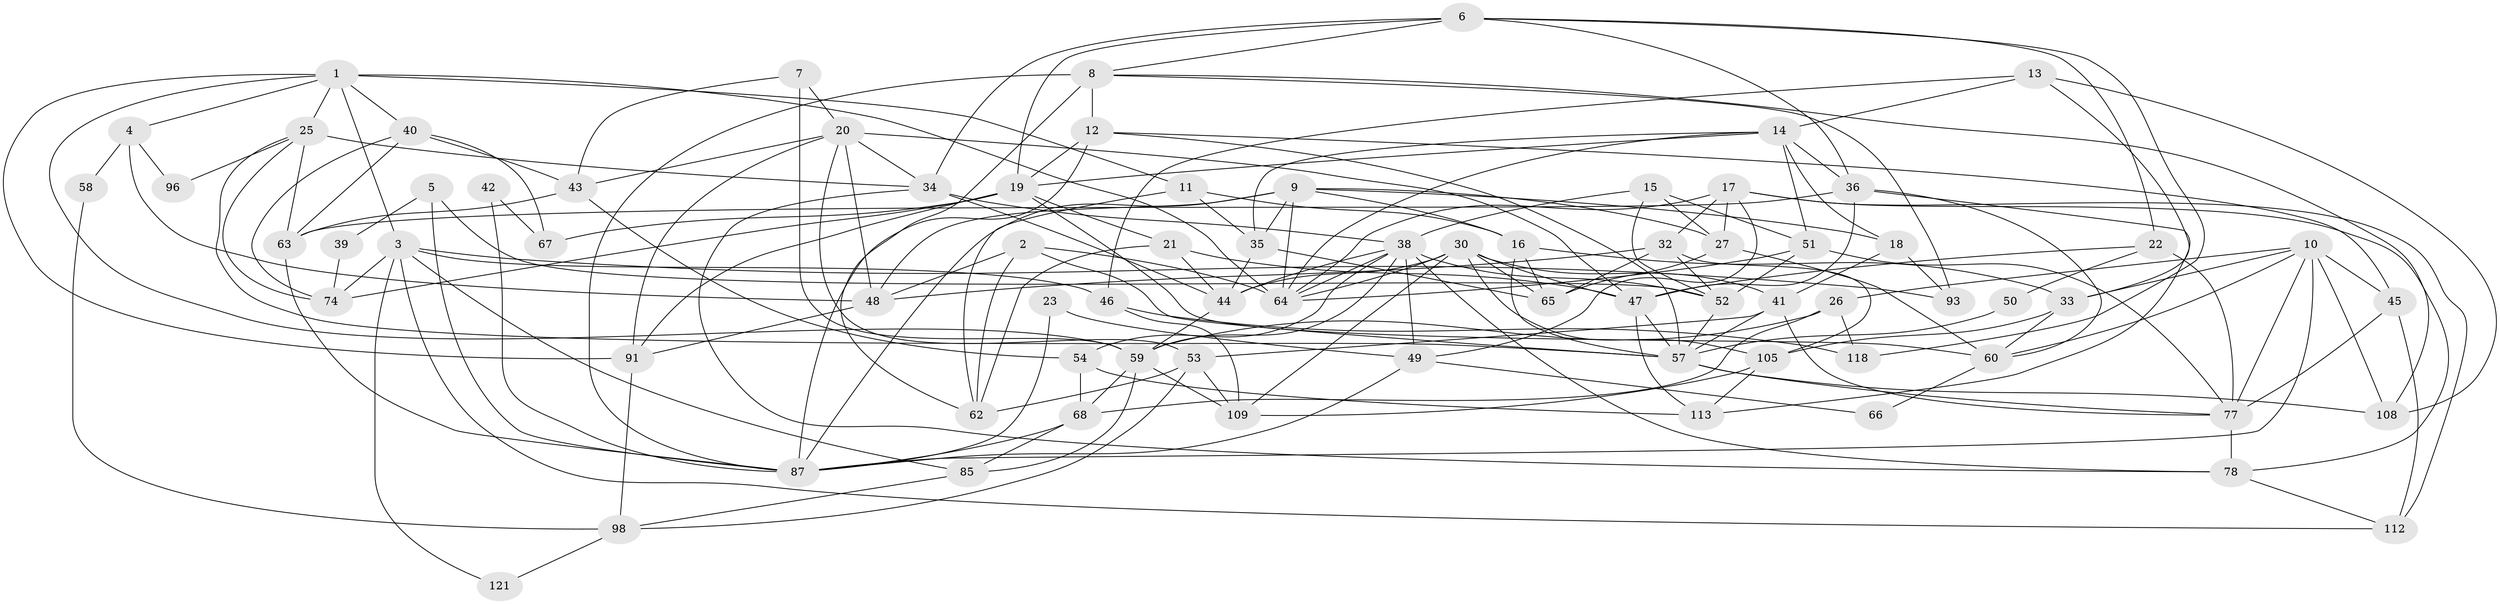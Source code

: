 // Generated by graph-tools (version 1.1) at 2025/23/03/03/25 07:23:58]
// undirected, 76 vertices, 191 edges
graph export_dot {
graph [start="1"]
  node [color=gray90,style=filled];
  1 [super="+72"];
  2 [super="+90"];
  3 [super="+84"];
  4 [super="+94"];
  5;
  6 [super="+89"];
  7;
  8 [super="+31"];
  9 [super="+55"];
  10 [super="+24"];
  11 [super="+71"];
  12 [super="+103"];
  13;
  14 [super="+29"];
  15;
  16;
  17 [super="+110"];
  18;
  19 [super="+80"];
  20 [super="+37"];
  21;
  22 [super="+100"];
  23;
  25 [super="+28"];
  26 [super="+97"];
  27 [super="+81"];
  30;
  32 [super="+75"];
  33;
  34;
  35 [super="+99"];
  36 [super="+82"];
  38 [super="+104"];
  39;
  40 [super="+61"];
  41 [super="+116"];
  42;
  43;
  44 [super="+92"];
  45 [super="+117"];
  46 [super="+76"];
  47 [super="+88"];
  48 [super="+70"];
  49 [super="+120"];
  50;
  51 [super="+95"];
  52 [super="+56"];
  53 [super="+83"];
  54 [super="+114"];
  57 [super="+79"];
  58;
  59 [super="+73"];
  60 [super="+69"];
  62 [super="+115"];
  63;
  64 [super="+111"];
  65 [super="+102"];
  66;
  67;
  68;
  74;
  77 [super="+86"];
  78;
  85;
  87 [super="+106"];
  91 [super="+119"];
  93;
  96;
  98 [super="+101"];
  105 [super="+107"];
  108;
  109;
  112;
  113;
  118;
  121;
  1 -- 3;
  1 -- 11;
  1 -- 40;
  1 -- 91;
  1 -- 64;
  1 -- 59;
  1 -- 4;
  1 -- 25;
  2 -- 64;
  2 -- 48;
  2 -- 57;
  2 -- 62;
  3 -- 112;
  3 -- 46;
  3 -- 121;
  3 -- 74;
  3 -- 85;
  3 -- 93;
  4 -- 58 [weight=2];
  4 -- 96;
  4 -- 48;
  5 -- 87;
  5 -- 52;
  5 -- 39;
  6 -- 34;
  6 -- 22;
  6 -- 36;
  6 -- 118;
  6 -- 8;
  6 -- 19;
  7 -- 59;
  7 -- 43;
  7 -- 20;
  8 -- 62;
  8 -- 108;
  8 -- 12 [weight=2];
  8 -- 93;
  8 -- 87;
  9 -- 18;
  9 -- 87;
  9 -- 16;
  9 -- 48;
  9 -- 64;
  9 -- 27;
  9 -- 35;
  10 -- 45 [weight=2];
  10 -- 33;
  10 -- 108;
  10 -- 26;
  10 -- 87;
  10 -- 60;
  10 -- 77;
  11 -- 16;
  11 -- 62;
  11 -- 35;
  12 -- 19;
  12 -- 87;
  12 -- 45;
  12 -- 57;
  13 -- 108;
  13 -- 46;
  13 -- 33;
  13 -- 14;
  14 -- 51;
  14 -- 18;
  14 -- 64;
  14 -- 19;
  14 -- 36;
  14 -- 35;
  15 -- 51;
  15 -- 38;
  15 -- 52;
  15 -- 27;
  16 -- 57;
  16 -- 33;
  16 -- 65;
  17 -- 112;
  17 -- 49;
  17 -- 64;
  17 -- 32;
  17 -- 27;
  17 -- 78;
  18 -- 93;
  18 -- 41;
  19 -- 67;
  19 -- 21;
  19 -- 74;
  19 -- 91;
  19 -- 60;
  20 -- 43;
  20 -- 34;
  20 -- 91;
  20 -- 48;
  20 -- 47;
  20 -- 53 [weight=2];
  21 -- 44;
  21 -- 47;
  21 -- 62;
  22 -- 50;
  22 -- 77;
  22 -- 47;
  23 -- 87;
  23 -- 49;
  25 -- 57;
  25 -- 63 [weight=2];
  25 -- 74;
  25 -- 96;
  25 -- 34;
  26 -- 68;
  26 -- 118 [weight=2];
  26 -- 59;
  27 -- 65;
  27 -- 60;
  30 -- 65;
  30 -- 44;
  30 -- 64;
  30 -- 105;
  30 -- 109;
  30 -- 47;
  30 -- 41;
  32 -- 105;
  32 -- 65;
  32 -- 48;
  32 -- 52;
  33 -- 105;
  33 -- 60;
  34 -- 78;
  34 -- 44;
  34 -- 38;
  35 -- 44;
  35 -- 65;
  36 -- 63;
  36 -- 113;
  36 -- 47;
  36 -- 60;
  38 -- 49;
  38 -- 59;
  38 -- 52;
  38 -- 54;
  38 -- 44;
  38 -- 78;
  38 -- 64;
  39 -- 74;
  40 -- 74;
  40 -- 67;
  40 -- 43;
  40 -- 63;
  41 -- 53;
  41 -- 77;
  41 -- 57;
  42 -- 67;
  42 -- 87;
  43 -- 63;
  43 -- 54;
  44 -- 59;
  45 -- 112;
  45 -- 77;
  46 -- 118;
  46 -- 109;
  47 -- 113;
  47 -- 57;
  48 -- 91;
  49 -- 66;
  49 -- 87;
  50 -- 57;
  51 -- 64;
  51 -- 52;
  51 -- 77;
  52 -- 57;
  53 -- 109;
  53 -- 62;
  53 -- 98;
  54 -- 113;
  54 -- 68;
  57 -- 108;
  57 -- 77;
  58 -- 98;
  59 -- 85;
  59 -- 109;
  59 -- 68;
  60 -- 66;
  63 -- 87;
  68 -- 85;
  68 -- 87;
  77 -- 78;
  78 -- 112;
  85 -- 98;
  91 -- 98;
  98 -- 121;
  105 -- 109;
  105 -- 113;
}
